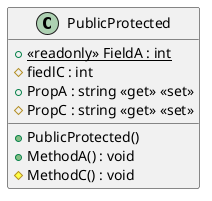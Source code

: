 @startuml PublicProtected
class PublicProtected  {
    + {static} <<readonly>> FieldA : int
    # fiedlC : int
    + PropA : string <<get>> <<set>>
    # PropC : string <<get>> <<set>>
    + PublicProtected()
    + MethodA() : void
    # MethodC() : void
}
@enduml